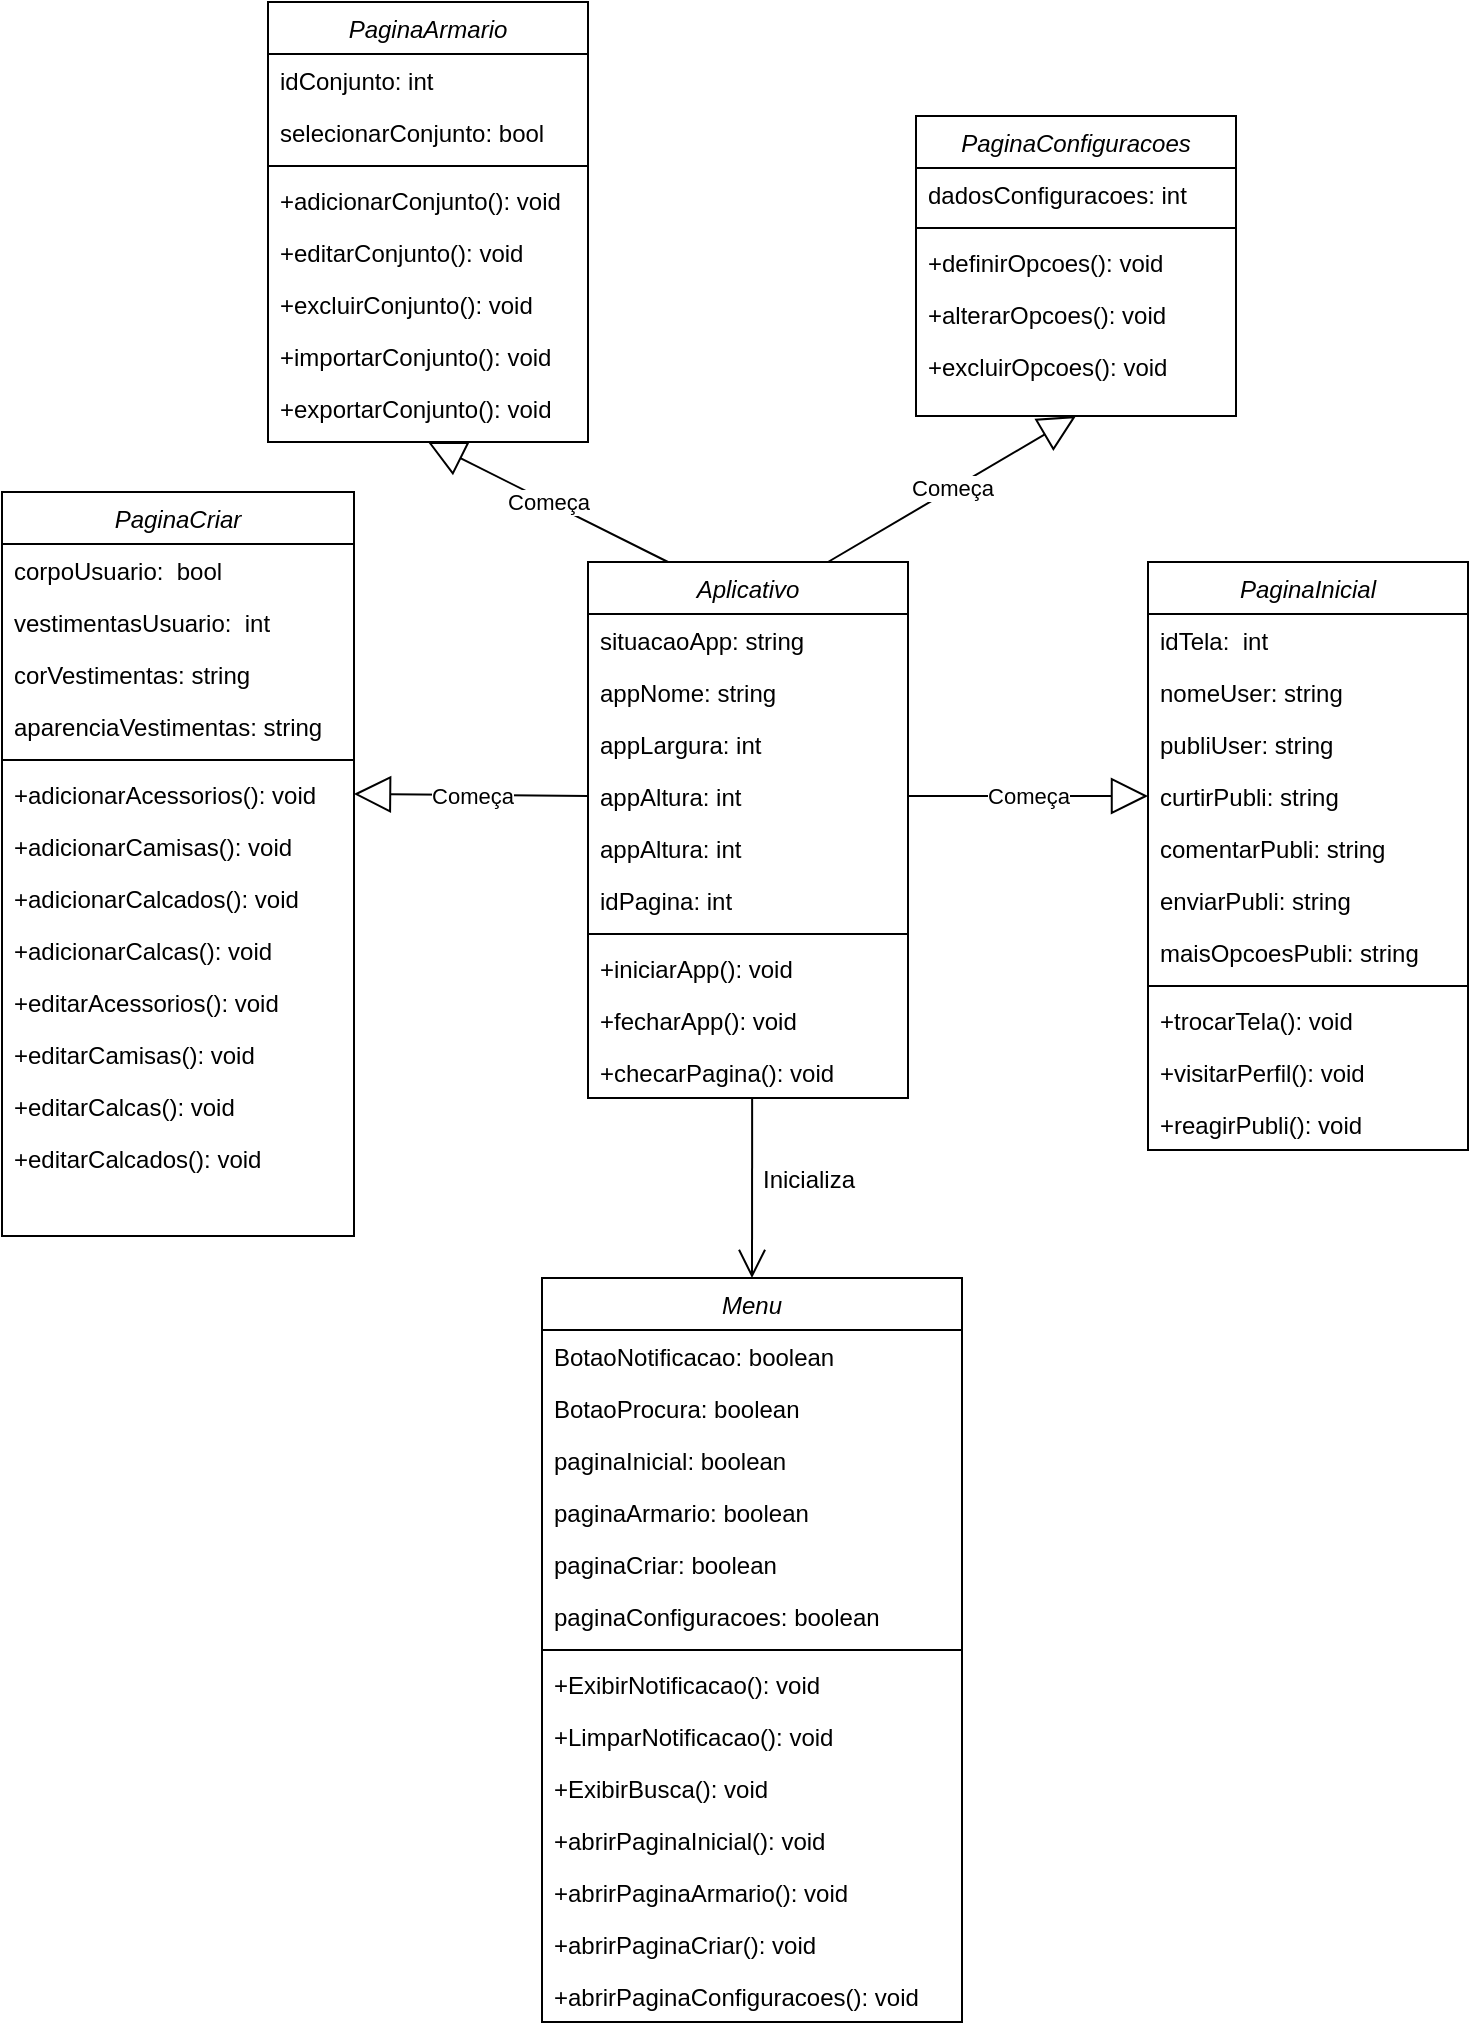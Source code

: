 <mxfile version="17.2.4" type="github">
  <diagram id="C5RBs43oDa-KdzZeNtuy" name="Page-1">
    <mxGraphModel dx="1123" dy="1645" grid="1" gridSize="10" guides="1" tooltips="1" connect="1" arrows="1" fold="1" page="1" pageScale="1" pageWidth="827" pageHeight="1169" math="0" shadow="0">
      <root>
        <mxCell id="WIyWlLk6GJQsqaUBKTNV-0" />
        <mxCell id="WIyWlLk6GJQsqaUBKTNV-1" parent="WIyWlLk6GJQsqaUBKTNV-0" />
        <mxCell id="zkfFHV4jXpPFQw0GAbJ--0" value="PaginaInicial" style="swimlane;fontStyle=2;align=center;verticalAlign=top;childLayout=stackLayout;horizontal=1;startSize=26;horizontalStack=0;resizeParent=1;resizeLast=0;collapsible=1;marginBottom=0;rounded=0;shadow=0;strokeWidth=1;" parent="WIyWlLk6GJQsqaUBKTNV-1" vertex="1">
          <mxGeometry x="593" y="140" width="160" height="294" as="geometry">
            <mxRectangle x="70" y="120" width="160" height="26" as="alternateBounds" />
          </mxGeometry>
        </mxCell>
        <mxCell id="zkfFHV4jXpPFQw0GAbJ--1" value="idTela:  int" style="text;align=left;verticalAlign=top;spacingLeft=4;spacingRight=4;overflow=hidden;rotatable=0;points=[[0,0.5],[1,0.5]];portConstraint=eastwest;" parent="zkfFHV4jXpPFQw0GAbJ--0" vertex="1">
          <mxGeometry y="26" width="160" height="26" as="geometry" />
        </mxCell>
        <mxCell id="zkfFHV4jXpPFQw0GAbJ--2" value="nomeUser: string" style="text;align=left;verticalAlign=top;spacingLeft=4;spacingRight=4;overflow=hidden;rotatable=0;points=[[0,0.5],[1,0.5]];portConstraint=eastwest;rounded=0;shadow=0;html=0;" parent="zkfFHV4jXpPFQw0GAbJ--0" vertex="1">
          <mxGeometry y="52" width="160" height="26" as="geometry" />
        </mxCell>
        <mxCell id="5z1tcJMnXqktvCne2mLD-1" value="publiUser: string" style="text;align=left;verticalAlign=top;spacingLeft=4;spacingRight=4;overflow=hidden;rotatable=0;points=[[0,0.5],[1,0.5]];portConstraint=eastwest;rounded=0;shadow=0;html=0;" parent="zkfFHV4jXpPFQw0GAbJ--0" vertex="1">
          <mxGeometry y="78" width="160" height="26" as="geometry" />
        </mxCell>
        <mxCell id="5z1tcJMnXqktvCne2mLD-4" value="curtirPubli: string" style="text;align=left;verticalAlign=top;spacingLeft=4;spacingRight=4;overflow=hidden;rotatable=0;points=[[0,0.5],[1,0.5]];portConstraint=eastwest;rounded=0;shadow=0;html=0;" parent="zkfFHV4jXpPFQw0GAbJ--0" vertex="1">
          <mxGeometry y="104" width="160" height="26" as="geometry" />
        </mxCell>
        <mxCell id="5z1tcJMnXqktvCne2mLD-3" value="comentarPubli: string" style="text;align=left;verticalAlign=top;spacingLeft=4;spacingRight=4;overflow=hidden;rotatable=0;points=[[0,0.5],[1,0.5]];portConstraint=eastwest;rounded=0;shadow=0;html=0;" parent="zkfFHV4jXpPFQw0GAbJ--0" vertex="1">
          <mxGeometry y="130" width="160" height="26" as="geometry" />
        </mxCell>
        <mxCell id="DCXyDvLx-K_maOR0K6sn-16" value="enviarPubli: string" style="text;align=left;verticalAlign=top;spacingLeft=4;spacingRight=4;overflow=hidden;rotatable=0;points=[[0,0.5],[1,0.5]];portConstraint=eastwest;rounded=0;shadow=0;html=0;" vertex="1" parent="zkfFHV4jXpPFQw0GAbJ--0">
          <mxGeometry y="156" width="160" height="26" as="geometry" />
        </mxCell>
        <mxCell id="5z1tcJMnXqktvCne2mLD-5" value="maisOpcoesPubli: string" style="text;align=left;verticalAlign=top;spacingLeft=4;spacingRight=4;overflow=hidden;rotatable=0;points=[[0,0.5],[1,0.5]];portConstraint=eastwest;rounded=0;shadow=0;html=0;" parent="zkfFHV4jXpPFQw0GAbJ--0" vertex="1">
          <mxGeometry y="182" width="160" height="26" as="geometry" />
        </mxCell>
        <mxCell id="zkfFHV4jXpPFQw0GAbJ--4" value="" style="line;html=1;strokeWidth=1;align=left;verticalAlign=middle;spacingTop=-1;spacingLeft=3;spacingRight=3;rotatable=0;labelPosition=right;points=[];portConstraint=eastwest;" parent="zkfFHV4jXpPFQw0GAbJ--0" vertex="1">
          <mxGeometry y="208" width="160" height="8" as="geometry" />
        </mxCell>
        <mxCell id="DCXyDvLx-K_maOR0K6sn-18" value="+trocarTela(): void" style="text;align=left;verticalAlign=top;spacingLeft=4;spacingRight=4;overflow=hidden;rotatable=0;points=[[0,0.5],[1,0.5]];portConstraint=eastwest;rounded=0;shadow=0;html=0;" vertex="1" parent="zkfFHV4jXpPFQw0GAbJ--0">
          <mxGeometry y="216" width="160" height="26" as="geometry" />
        </mxCell>
        <mxCell id="DCXyDvLx-K_maOR0K6sn-17" value="+visitarPerfil(): void" style="text;align=left;verticalAlign=top;spacingLeft=4;spacingRight=4;overflow=hidden;rotatable=0;points=[[0,0.5],[1,0.5]];portConstraint=eastwest;rounded=0;shadow=0;html=0;" vertex="1" parent="zkfFHV4jXpPFQw0GAbJ--0">
          <mxGeometry y="242" width="160" height="26" as="geometry" />
        </mxCell>
        <mxCell id="DCXyDvLx-K_maOR0K6sn-15" value="+reagirPubli(): void" style="text;align=left;verticalAlign=top;spacingLeft=4;spacingRight=4;overflow=hidden;rotatable=0;points=[[0,0.5],[1,0.5]];portConstraint=eastwest;rounded=0;shadow=0;html=0;" vertex="1" parent="zkfFHV4jXpPFQw0GAbJ--0">
          <mxGeometry y="268" width="160" height="26" as="geometry" />
        </mxCell>
        <mxCell id="1XNj6yt8OWHeHNiZVAUw-0" value="Menu" style="swimlane;fontStyle=2;align=center;verticalAlign=top;childLayout=stackLayout;horizontal=1;startSize=26;horizontalStack=0;resizeParent=1;resizeLast=0;collapsible=1;marginBottom=0;rounded=0;shadow=0;strokeWidth=1;" parent="WIyWlLk6GJQsqaUBKTNV-1" vertex="1">
          <mxGeometry x="290" y="498" width="210" height="372" as="geometry">
            <mxRectangle x="230" y="140" width="160" height="26" as="alternateBounds" />
          </mxGeometry>
        </mxCell>
        <mxCell id="1XNj6yt8OWHeHNiZVAUw-13" value="BotaoNotificacao: boolean" style="text;align=left;verticalAlign=top;spacingLeft=4;spacingRight=4;overflow=hidden;rotatable=0;points=[[0,0.5],[1,0.5]];portConstraint=eastwest;rounded=0;shadow=0;html=0;" parent="1XNj6yt8OWHeHNiZVAUw-0" vertex="1">
          <mxGeometry y="26" width="210" height="26" as="geometry" />
        </mxCell>
        <mxCell id="1XNj6yt8OWHeHNiZVAUw-14" value="BotaoProcura: boolean" style="text;align=left;verticalAlign=top;spacingLeft=4;spacingRight=4;overflow=hidden;rotatable=0;points=[[0,0.5],[1,0.5]];portConstraint=eastwest;rounded=0;shadow=0;html=0;" parent="1XNj6yt8OWHeHNiZVAUw-0" vertex="1">
          <mxGeometry y="52" width="210" height="26" as="geometry" />
        </mxCell>
        <mxCell id="DCXyDvLx-K_maOR0K6sn-10" value="paginaInicial: boolean" style="text;align=left;verticalAlign=top;spacingLeft=4;spacingRight=4;overflow=hidden;rotatable=0;points=[[0,0.5],[1,0.5]];portConstraint=eastwest;rounded=0;shadow=0;html=0;" vertex="1" parent="1XNj6yt8OWHeHNiZVAUw-0">
          <mxGeometry y="78" width="210" height="26" as="geometry" />
        </mxCell>
        <mxCell id="DCXyDvLx-K_maOR0K6sn-8" value="paginaArmario: boolean" style="text;align=left;verticalAlign=top;spacingLeft=4;spacingRight=4;overflow=hidden;rotatable=0;points=[[0,0.5],[1,0.5]];portConstraint=eastwest;rounded=0;shadow=0;html=0;" vertex="1" parent="1XNj6yt8OWHeHNiZVAUw-0">
          <mxGeometry y="104" width="210" height="26" as="geometry" />
        </mxCell>
        <mxCell id="DCXyDvLx-K_maOR0K6sn-9" value="paginaCriar: boolean" style="text;align=left;verticalAlign=top;spacingLeft=4;spacingRight=4;overflow=hidden;rotatable=0;points=[[0,0.5],[1,0.5]];portConstraint=eastwest;rounded=0;shadow=0;html=0;" vertex="1" parent="1XNj6yt8OWHeHNiZVAUw-0">
          <mxGeometry y="130" width="210" height="26" as="geometry" />
        </mxCell>
        <mxCell id="DCXyDvLx-K_maOR0K6sn-7" value="paginaConfiguracoes: boolean" style="text;align=left;verticalAlign=top;spacingLeft=4;spacingRight=4;overflow=hidden;rotatable=0;points=[[0,0.5],[1,0.5]];portConstraint=eastwest;rounded=0;shadow=0;html=0;" vertex="1" parent="1XNj6yt8OWHeHNiZVAUw-0">
          <mxGeometry y="156" width="210" height="26" as="geometry" />
        </mxCell>
        <mxCell id="DCXyDvLx-K_maOR0K6sn-3" value="" style="line;html=1;strokeWidth=1;align=left;verticalAlign=middle;spacingTop=-1;spacingLeft=3;spacingRight=3;rotatable=0;labelPosition=right;points=[];portConstraint=eastwest;" vertex="1" parent="1XNj6yt8OWHeHNiZVAUw-0">
          <mxGeometry y="182" width="210" height="8" as="geometry" />
        </mxCell>
        <mxCell id="1XNj6yt8OWHeHNiZVAUw-15" value="+ExibirNotificacao(): void" style="text;align=left;verticalAlign=top;spacingLeft=4;spacingRight=4;overflow=hidden;rotatable=0;points=[[0,0.5],[1,0.5]];portConstraint=eastwest;rounded=0;shadow=0;html=0;" parent="1XNj6yt8OWHeHNiZVAUw-0" vertex="1">
          <mxGeometry y="190" width="210" height="26" as="geometry" />
        </mxCell>
        <mxCell id="1XNj6yt8OWHeHNiZVAUw-16" value="+LimparNotificacao(): void" style="text;align=left;verticalAlign=top;spacingLeft=4;spacingRight=4;overflow=hidden;rotatable=0;points=[[0,0.5],[1,0.5]];portConstraint=eastwest;rounded=0;shadow=0;html=0;" parent="1XNj6yt8OWHeHNiZVAUw-0" vertex="1">
          <mxGeometry y="216" width="210" height="26" as="geometry" />
        </mxCell>
        <mxCell id="DCXyDvLx-K_maOR0K6sn-11" value="+ExibirBusca(): void" style="text;align=left;verticalAlign=top;spacingLeft=4;spacingRight=4;overflow=hidden;rotatable=0;points=[[0,0.5],[1,0.5]];portConstraint=eastwest;rounded=0;shadow=0;html=0;" vertex="1" parent="1XNj6yt8OWHeHNiZVAUw-0">
          <mxGeometry y="242" width="210" height="26" as="geometry" />
        </mxCell>
        <mxCell id="DCXyDvLx-K_maOR0K6sn-12" value="+abrirPaginaInicial(): void" style="text;align=left;verticalAlign=top;spacingLeft=4;spacingRight=4;overflow=hidden;rotatable=0;points=[[0,0.5],[1,0.5]];portConstraint=eastwest;rounded=0;shadow=0;html=0;" vertex="1" parent="1XNj6yt8OWHeHNiZVAUw-0">
          <mxGeometry y="268" width="210" height="26" as="geometry" />
        </mxCell>
        <mxCell id="DCXyDvLx-K_maOR0K6sn-13" value="+abrirPaginaArmario(): void" style="text;align=left;verticalAlign=top;spacingLeft=4;spacingRight=4;overflow=hidden;rotatable=0;points=[[0,0.5],[1,0.5]];portConstraint=eastwest;rounded=0;shadow=0;html=0;" vertex="1" parent="1XNj6yt8OWHeHNiZVAUw-0">
          <mxGeometry y="294" width="210" height="26" as="geometry" />
        </mxCell>
        <mxCell id="DCXyDvLx-K_maOR0K6sn-14" value="+abrirPaginaCriar(): void" style="text;align=left;verticalAlign=top;spacingLeft=4;spacingRight=4;overflow=hidden;rotatable=0;points=[[0,0.5],[1,0.5]];portConstraint=eastwest;rounded=0;shadow=0;html=0;" vertex="1" parent="1XNj6yt8OWHeHNiZVAUw-0">
          <mxGeometry y="320" width="210" height="26" as="geometry" />
        </mxCell>
        <mxCell id="1XNj6yt8OWHeHNiZVAUw-17" value="+abrirPaginaConfiguracoes(): void" style="text;align=left;verticalAlign=top;spacingLeft=4;spacingRight=4;overflow=hidden;rotatable=0;points=[[0,0.5],[1,0.5]];portConstraint=eastwest;rounded=0;shadow=0;html=0;" parent="1XNj6yt8OWHeHNiZVAUw-0" vertex="1">
          <mxGeometry y="346" width="210" height="26" as="geometry" />
        </mxCell>
        <mxCell id="DCXyDvLx-K_maOR0K6sn-19" value="PaginaCriar" style="swimlane;fontStyle=2;align=center;verticalAlign=top;childLayout=stackLayout;horizontal=1;startSize=26;horizontalStack=0;resizeParent=1;resizeLast=0;collapsible=1;marginBottom=0;rounded=0;shadow=0;strokeWidth=1;" vertex="1" parent="WIyWlLk6GJQsqaUBKTNV-1">
          <mxGeometry x="20" y="105" width="176" height="372" as="geometry">
            <mxRectangle x="70" y="120" width="160" height="26" as="alternateBounds" />
          </mxGeometry>
        </mxCell>
        <mxCell id="DCXyDvLx-K_maOR0K6sn-20" value="corpoUsuario:  bool" style="text;align=left;verticalAlign=top;spacingLeft=4;spacingRight=4;overflow=hidden;rotatable=0;points=[[0,0.5],[1,0.5]];portConstraint=eastwest;" vertex="1" parent="DCXyDvLx-K_maOR0K6sn-19">
          <mxGeometry y="26" width="176" height="26" as="geometry" />
        </mxCell>
        <mxCell id="DCXyDvLx-K_maOR0K6sn-21" value="vestimentasUsuario:  int" style="text;align=left;verticalAlign=top;spacingLeft=4;spacingRight=4;overflow=hidden;rotatable=0;points=[[0,0.5],[1,0.5]];portConstraint=eastwest;rounded=0;shadow=0;html=0;" vertex="1" parent="DCXyDvLx-K_maOR0K6sn-19">
          <mxGeometry y="52" width="176" height="26" as="geometry" />
        </mxCell>
        <mxCell id="DCXyDvLx-K_maOR0K6sn-74" value="corVestimentas: string" style="text;align=left;verticalAlign=top;spacingLeft=4;spacingRight=4;overflow=hidden;rotatable=0;points=[[0,0.5],[1,0.5]];portConstraint=eastwest;" vertex="1" parent="DCXyDvLx-K_maOR0K6sn-19">
          <mxGeometry y="78" width="176" height="26" as="geometry" />
        </mxCell>
        <mxCell id="DCXyDvLx-K_maOR0K6sn-75" value="aparenciaVestimentas: string" style="text;align=left;verticalAlign=top;spacingLeft=4;spacingRight=4;overflow=hidden;rotatable=0;points=[[0,0.5],[1,0.5]];portConstraint=eastwest;" vertex="1" parent="DCXyDvLx-K_maOR0K6sn-19">
          <mxGeometry y="104" width="176" height="26" as="geometry" />
        </mxCell>
        <mxCell id="DCXyDvLx-K_maOR0K6sn-27" value="" style="line;html=1;strokeWidth=1;align=left;verticalAlign=middle;spacingTop=-1;spacingLeft=3;spacingRight=3;rotatable=0;labelPosition=right;points=[];portConstraint=eastwest;" vertex="1" parent="DCXyDvLx-K_maOR0K6sn-19">
          <mxGeometry y="130" width="176" height="8" as="geometry" />
        </mxCell>
        <mxCell id="DCXyDvLx-K_maOR0K6sn-28" value="+adicionarAcessorios(): void" style="text;align=left;verticalAlign=top;spacingLeft=4;spacingRight=4;overflow=hidden;rotatable=0;points=[[0,0.5],[1,0.5]];portConstraint=eastwest;rounded=0;shadow=0;html=0;" vertex="1" parent="DCXyDvLx-K_maOR0K6sn-19">
          <mxGeometry y="138" width="176" height="26" as="geometry" />
        </mxCell>
        <mxCell id="DCXyDvLx-K_maOR0K6sn-76" value="+adicionarCamisas(): void" style="text;align=left;verticalAlign=top;spacingLeft=4;spacingRight=4;overflow=hidden;rotatable=0;points=[[0,0.5],[1,0.5]];portConstraint=eastwest;rounded=0;shadow=0;html=0;" vertex="1" parent="DCXyDvLx-K_maOR0K6sn-19">
          <mxGeometry y="164" width="176" height="26" as="geometry" />
        </mxCell>
        <mxCell id="DCXyDvLx-K_maOR0K6sn-79" value="+adicionarCalcados(): void" style="text;align=left;verticalAlign=top;spacingLeft=4;spacingRight=4;overflow=hidden;rotatable=0;points=[[0,0.5],[1,0.5]];portConstraint=eastwest;rounded=0;shadow=0;html=0;" vertex="1" parent="DCXyDvLx-K_maOR0K6sn-19">
          <mxGeometry y="190" width="176" height="26" as="geometry" />
        </mxCell>
        <mxCell id="DCXyDvLx-K_maOR0K6sn-78" value="+adicionarCalcas(): void" style="text;align=left;verticalAlign=top;spacingLeft=4;spacingRight=4;overflow=hidden;rotatable=0;points=[[0,0.5],[1,0.5]];portConstraint=eastwest;rounded=0;shadow=0;html=0;" vertex="1" parent="DCXyDvLx-K_maOR0K6sn-19">
          <mxGeometry y="216" width="176" height="26" as="geometry" />
        </mxCell>
        <mxCell id="DCXyDvLx-K_maOR0K6sn-77" value="+editarAcessorios(): void" style="text;align=left;verticalAlign=top;spacingLeft=4;spacingRight=4;overflow=hidden;rotatable=0;points=[[0,0.5],[1,0.5]];portConstraint=eastwest;rounded=0;shadow=0;html=0;" vertex="1" parent="DCXyDvLx-K_maOR0K6sn-19">
          <mxGeometry y="242" width="176" height="26" as="geometry" />
        </mxCell>
        <mxCell id="DCXyDvLx-K_maOR0K6sn-33" value="+editarCamisas(): void" style="text;align=left;verticalAlign=top;spacingLeft=4;spacingRight=4;overflow=hidden;rotatable=0;points=[[0,0.5],[1,0.5]];portConstraint=eastwest;rounded=0;shadow=0;html=0;" vertex="1" parent="DCXyDvLx-K_maOR0K6sn-19">
          <mxGeometry y="268" width="176" height="26" as="geometry" />
        </mxCell>
        <mxCell id="DCXyDvLx-K_maOR0K6sn-34" value="+editarCalcas(): void" style="text;align=left;verticalAlign=top;spacingLeft=4;spacingRight=4;overflow=hidden;rotatable=0;points=[[0,0.5],[1,0.5]];portConstraint=eastwest;rounded=0;shadow=0;html=0;" vertex="1" parent="DCXyDvLx-K_maOR0K6sn-19">
          <mxGeometry y="294" width="176" height="26" as="geometry" />
        </mxCell>
        <mxCell id="DCXyDvLx-K_maOR0K6sn-35" value="+editarCalcados(): void" style="text;align=left;verticalAlign=top;spacingLeft=4;spacingRight=4;overflow=hidden;rotatable=0;points=[[0,0.5],[1,0.5]];portConstraint=eastwest;rounded=0;shadow=0;html=0;" vertex="1" parent="DCXyDvLx-K_maOR0K6sn-19">
          <mxGeometry y="320" width="176" height="26" as="geometry" />
        </mxCell>
        <mxCell id="DCXyDvLx-K_maOR0K6sn-48" value="PaginaConfiguracoes" style="swimlane;fontStyle=2;align=center;verticalAlign=top;childLayout=stackLayout;horizontal=1;startSize=26;horizontalStack=0;resizeParent=1;resizeLast=0;collapsible=1;marginBottom=0;rounded=0;shadow=0;strokeWidth=1;" vertex="1" parent="WIyWlLk6GJQsqaUBKTNV-1">
          <mxGeometry x="477" y="-83" width="160" height="150" as="geometry">
            <mxRectangle x="70" y="120" width="160" height="26" as="alternateBounds" />
          </mxGeometry>
        </mxCell>
        <mxCell id="DCXyDvLx-K_maOR0K6sn-63" value="dadosConfiguracoes: int" style="text;align=left;verticalAlign=top;spacingLeft=4;spacingRight=4;overflow=hidden;rotatable=0;points=[[0,0.5],[1,0.5]];portConstraint=eastwest;" vertex="1" parent="DCXyDvLx-K_maOR0K6sn-48">
          <mxGeometry y="26" width="160" height="26" as="geometry" />
        </mxCell>
        <mxCell id="DCXyDvLx-K_maOR0K6sn-56" value="" style="line;html=1;strokeWidth=1;align=left;verticalAlign=middle;spacingTop=-1;spacingLeft=3;spacingRight=3;rotatable=0;labelPosition=right;points=[];portConstraint=eastwest;" vertex="1" parent="DCXyDvLx-K_maOR0K6sn-48">
          <mxGeometry y="52" width="160" height="8" as="geometry" />
        </mxCell>
        <mxCell id="DCXyDvLx-K_maOR0K6sn-49" value="+definirOpcoes(): void" style="text;align=left;verticalAlign=top;spacingLeft=4;spacingRight=4;overflow=hidden;rotatable=0;points=[[0,0.5],[1,0.5]];portConstraint=eastwest;" vertex="1" parent="DCXyDvLx-K_maOR0K6sn-48">
          <mxGeometry y="60" width="160" height="26" as="geometry" />
        </mxCell>
        <mxCell id="DCXyDvLx-K_maOR0K6sn-60" value="+alterarOpcoes(): void" style="text;align=left;verticalAlign=top;spacingLeft=4;spacingRight=4;overflow=hidden;rotatable=0;points=[[0,0.5],[1,0.5]];portConstraint=eastwest;" vertex="1" parent="DCXyDvLx-K_maOR0K6sn-48">
          <mxGeometry y="86" width="160" height="26" as="geometry" />
        </mxCell>
        <mxCell id="DCXyDvLx-K_maOR0K6sn-61" value="+excluirOpcoes(): void" style="text;align=left;verticalAlign=top;spacingLeft=4;spacingRight=4;overflow=hidden;rotatable=0;points=[[0,0.5],[1,0.5]];portConstraint=eastwest;" vertex="1" parent="DCXyDvLx-K_maOR0K6sn-48">
          <mxGeometry y="112" width="160" height="26" as="geometry" />
        </mxCell>
        <mxCell id="DCXyDvLx-K_maOR0K6sn-64" value="Aplicativo" style="swimlane;fontStyle=2;align=center;verticalAlign=top;childLayout=stackLayout;horizontal=1;startSize=26;horizontalStack=0;resizeParent=1;resizeLast=0;collapsible=1;marginBottom=0;rounded=0;shadow=0;strokeWidth=1;" vertex="1" parent="WIyWlLk6GJQsqaUBKTNV-1">
          <mxGeometry x="313" y="140" width="160" height="268" as="geometry">
            <mxRectangle x="70" y="120" width="160" height="26" as="alternateBounds" />
          </mxGeometry>
        </mxCell>
        <mxCell id="DCXyDvLx-K_maOR0K6sn-82" value="situacaoApp: string&#xa;" style="text;align=left;verticalAlign=top;spacingLeft=4;spacingRight=4;overflow=hidden;rotatable=0;points=[[0,0.5],[1,0.5]];portConstraint=eastwest;" vertex="1" parent="DCXyDvLx-K_maOR0K6sn-64">
          <mxGeometry y="26" width="160" height="26" as="geometry" />
        </mxCell>
        <mxCell id="DCXyDvLx-K_maOR0K6sn-65" value="appNome: string&#xa;" style="text;align=left;verticalAlign=top;spacingLeft=4;spacingRight=4;overflow=hidden;rotatable=0;points=[[0,0.5],[1,0.5]];portConstraint=eastwest;" vertex="1" parent="DCXyDvLx-K_maOR0K6sn-64">
          <mxGeometry y="52" width="160" height="26" as="geometry" />
        </mxCell>
        <mxCell id="DCXyDvLx-K_maOR0K6sn-71" value="appLargura: int" style="text;align=left;verticalAlign=top;spacingLeft=4;spacingRight=4;overflow=hidden;rotatable=0;points=[[0,0.5],[1,0.5]];portConstraint=eastwest;" vertex="1" parent="DCXyDvLx-K_maOR0K6sn-64">
          <mxGeometry y="78" width="160" height="26" as="geometry" />
        </mxCell>
        <mxCell id="DCXyDvLx-K_maOR0K6sn-72" value="appAltura: int" style="text;align=left;verticalAlign=top;spacingLeft=4;spacingRight=4;overflow=hidden;rotatable=0;points=[[0,0.5],[1,0.5]];portConstraint=eastwest;" vertex="1" parent="DCXyDvLx-K_maOR0K6sn-64">
          <mxGeometry y="104" width="160" height="26" as="geometry" />
        </mxCell>
        <mxCell id="DCXyDvLx-K_maOR0K6sn-89" value="appAltura: int" style="text;align=left;verticalAlign=top;spacingLeft=4;spacingRight=4;overflow=hidden;rotatable=0;points=[[0,0.5],[1,0.5]];portConstraint=eastwest;" vertex="1" parent="DCXyDvLx-K_maOR0K6sn-64">
          <mxGeometry y="130" width="160" height="26" as="geometry" />
        </mxCell>
        <mxCell id="DCXyDvLx-K_maOR0K6sn-73" value="idPagina: int" style="text;align=left;verticalAlign=top;spacingLeft=4;spacingRight=4;overflow=hidden;rotatable=0;points=[[0,0.5],[1,0.5]];portConstraint=eastwest;" vertex="1" parent="DCXyDvLx-K_maOR0K6sn-64">
          <mxGeometry y="156" width="160" height="26" as="geometry" />
        </mxCell>
        <mxCell id="DCXyDvLx-K_maOR0K6sn-66" value="" style="line;html=1;strokeWidth=1;align=left;verticalAlign=middle;spacingTop=-1;spacingLeft=3;spacingRight=3;rotatable=0;labelPosition=right;points=[];portConstraint=eastwest;" vertex="1" parent="DCXyDvLx-K_maOR0K6sn-64">
          <mxGeometry y="182" width="160" height="8" as="geometry" />
        </mxCell>
        <mxCell id="DCXyDvLx-K_maOR0K6sn-85" value="+iniciarApp(): void" style="text;align=left;verticalAlign=top;spacingLeft=4;spacingRight=4;overflow=hidden;rotatable=0;points=[[0,0.5],[1,0.5]];portConstraint=eastwest;" vertex="1" parent="DCXyDvLx-K_maOR0K6sn-64">
          <mxGeometry y="190" width="160" height="26" as="geometry" />
        </mxCell>
        <mxCell id="DCXyDvLx-K_maOR0K6sn-86" value="+fecharApp(): void" style="text;align=left;verticalAlign=top;spacingLeft=4;spacingRight=4;overflow=hidden;rotatable=0;points=[[0,0.5],[1,0.5]];portConstraint=eastwest;" vertex="1" parent="DCXyDvLx-K_maOR0K6sn-64">
          <mxGeometry y="216" width="160" height="26" as="geometry" />
        </mxCell>
        <mxCell id="DCXyDvLx-K_maOR0K6sn-81" value="+checarPagina(): void" style="text;align=left;verticalAlign=top;spacingLeft=4;spacingRight=4;overflow=hidden;rotatable=0;points=[[0,0.5],[1,0.5]];portConstraint=eastwest;" vertex="1" parent="DCXyDvLx-K_maOR0K6sn-64">
          <mxGeometry y="242" width="160" height="26" as="geometry" />
        </mxCell>
        <mxCell id="DCXyDvLx-K_maOR0K6sn-91" value="" style="endArrow=open;endFill=1;endSize=12;html=1;rounded=0;entryX=0.5;entryY=0;entryDx=0;entryDy=0;exitX=0.513;exitY=1;exitDx=0;exitDy=0;exitPerimeter=0;" edge="1" parent="WIyWlLk6GJQsqaUBKTNV-1" source="DCXyDvLx-K_maOR0K6sn-81" target="1XNj6yt8OWHeHNiZVAUw-0">
          <mxGeometry width="160" relative="1" as="geometry">
            <mxPoint x="423" y="429" as="sourcePoint" />
            <mxPoint x="503" y="434" as="targetPoint" />
          </mxGeometry>
        </mxCell>
        <mxCell id="DCXyDvLx-K_maOR0K6sn-92" value="Inicializa" style="text;html=1;resizable=0;autosize=1;align=center;verticalAlign=middle;points=[];fillColor=none;strokeColor=none;rounded=0;" vertex="1" parent="WIyWlLk6GJQsqaUBKTNV-1">
          <mxGeometry x="393" y="439" width="60" height="20" as="geometry" />
        </mxCell>
        <mxCell id="DCXyDvLx-K_maOR0K6sn-93" value="Começa" style="endArrow=block;endSize=16;endFill=0;html=1;rounded=0;exitX=1;exitY=0.5;exitDx=0;exitDy=0;entryX=0;entryY=0.5;entryDx=0;entryDy=0;" edge="1" parent="WIyWlLk6GJQsqaUBKTNV-1" source="DCXyDvLx-K_maOR0K6sn-72" target="5z1tcJMnXqktvCne2mLD-4">
          <mxGeometry width="160" relative="1" as="geometry">
            <mxPoint x="463" y="256.5" as="sourcePoint" />
            <mxPoint x="593" y="259" as="targetPoint" />
          </mxGeometry>
        </mxCell>
        <mxCell id="DCXyDvLx-K_maOR0K6sn-94" value="Começa" style="endArrow=block;endSize=16;endFill=0;html=1;rounded=0;exitX=0.75;exitY=0;exitDx=0;exitDy=0;entryX=0.5;entryY=1;entryDx=0;entryDy=0;" edge="1" parent="WIyWlLk6GJQsqaUBKTNV-1" source="DCXyDvLx-K_maOR0K6sn-64" target="DCXyDvLx-K_maOR0K6sn-48">
          <mxGeometry width="160" relative="1" as="geometry">
            <mxPoint x="393" y="120" as="sourcePoint" />
            <mxPoint x="513" y="120" as="targetPoint" />
          </mxGeometry>
        </mxCell>
        <mxCell id="DCXyDvLx-K_maOR0K6sn-95" value="PaginaArmario" style="swimlane;fontStyle=2;align=center;verticalAlign=top;childLayout=stackLayout;horizontal=1;startSize=26;horizontalStack=0;resizeParent=1;resizeLast=0;collapsible=1;marginBottom=0;rounded=0;shadow=0;strokeWidth=1;" vertex="1" parent="WIyWlLk6GJQsqaUBKTNV-1">
          <mxGeometry x="153" y="-140" width="160" height="220" as="geometry">
            <mxRectangle x="70" y="120" width="160" height="26" as="alternateBounds" />
          </mxGeometry>
        </mxCell>
        <mxCell id="DCXyDvLx-K_maOR0K6sn-96" value="idConjunto: int" style="text;align=left;verticalAlign=top;spacingLeft=4;spacingRight=4;overflow=hidden;rotatable=0;points=[[0,0.5],[1,0.5]];portConstraint=eastwest;" vertex="1" parent="DCXyDvLx-K_maOR0K6sn-95">
          <mxGeometry y="26" width="160" height="26" as="geometry" />
        </mxCell>
        <mxCell id="DCXyDvLx-K_maOR0K6sn-97" value="selecionarConjunto: bool" style="text;align=left;verticalAlign=top;spacingLeft=4;spacingRight=4;overflow=hidden;rotatable=0;points=[[0,0.5],[1,0.5]];portConstraint=eastwest;rounded=0;shadow=0;html=0;" vertex="1" parent="DCXyDvLx-K_maOR0K6sn-95">
          <mxGeometry y="52" width="160" height="26" as="geometry" />
        </mxCell>
        <mxCell id="DCXyDvLx-K_maOR0K6sn-98" value="" style="line;html=1;strokeWidth=1;align=left;verticalAlign=middle;spacingTop=-1;spacingLeft=3;spacingRight=3;rotatable=0;labelPosition=right;points=[];portConstraint=eastwest;" vertex="1" parent="DCXyDvLx-K_maOR0K6sn-95">
          <mxGeometry y="78" width="160" height="8" as="geometry" />
        </mxCell>
        <mxCell id="DCXyDvLx-K_maOR0K6sn-99" value="+adicionarConjunto(): void" style="text;align=left;verticalAlign=top;spacingLeft=4;spacingRight=4;overflow=hidden;rotatable=0;points=[[0,0.5],[1,0.5]];portConstraint=eastwest;rounded=0;shadow=0;html=0;" vertex="1" parent="DCXyDvLx-K_maOR0K6sn-95">
          <mxGeometry y="86" width="160" height="26" as="geometry" />
        </mxCell>
        <mxCell id="DCXyDvLx-K_maOR0K6sn-100" value="+editarConjunto(): void" style="text;align=left;verticalAlign=top;spacingLeft=4;spacingRight=4;overflow=hidden;rotatable=0;points=[[0,0.5],[1,0.5]];portConstraint=eastwest;rounded=0;shadow=0;html=0;" vertex="1" parent="DCXyDvLx-K_maOR0K6sn-95">
          <mxGeometry y="112" width="160" height="26" as="geometry" />
        </mxCell>
        <mxCell id="DCXyDvLx-K_maOR0K6sn-101" value="+excluirConjunto(): void" style="text;align=left;verticalAlign=top;spacingLeft=4;spacingRight=4;overflow=hidden;rotatable=0;points=[[0,0.5],[1,0.5]];portConstraint=eastwest;rounded=0;shadow=0;html=0;" vertex="1" parent="DCXyDvLx-K_maOR0K6sn-95">
          <mxGeometry y="138" width="160" height="26" as="geometry" />
        </mxCell>
        <mxCell id="DCXyDvLx-K_maOR0K6sn-102" value="+importarConjunto(): void" style="text;align=left;verticalAlign=top;spacingLeft=4;spacingRight=4;overflow=hidden;rotatable=0;points=[[0,0.5],[1,0.5]];portConstraint=eastwest;rounded=0;shadow=0;html=0;" vertex="1" parent="DCXyDvLx-K_maOR0K6sn-95">
          <mxGeometry y="164" width="160" height="26" as="geometry" />
        </mxCell>
        <mxCell id="DCXyDvLx-K_maOR0K6sn-103" value="+exportarConjunto(): void" style="text;align=left;verticalAlign=top;spacingLeft=4;spacingRight=4;overflow=hidden;rotatable=0;points=[[0,0.5],[1,0.5]];portConstraint=eastwest;rounded=0;shadow=0;html=0;" vertex="1" parent="DCXyDvLx-K_maOR0K6sn-95">
          <mxGeometry y="190" width="160" height="26" as="geometry" />
        </mxCell>
        <mxCell id="DCXyDvLx-K_maOR0K6sn-104" value="Começa" style="endArrow=block;endSize=16;endFill=0;html=1;rounded=0;entryX=0.5;entryY=1;entryDx=0;entryDy=0;exitX=0.25;exitY=0;exitDx=0;exitDy=0;" edge="1" parent="WIyWlLk6GJQsqaUBKTNV-1" source="DCXyDvLx-K_maOR0K6sn-64" target="DCXyDvLx-K_maOR0K6sn-95">
          <mxGeometry width="160" relative="1" as="geometry">
            <mxPoint x="403" y="150" as="sourcePoint" />
            <mxPoint x="567" y="77" as="targetPoint" />
          </mxGeometry>
        </mxCell>
        <mxCell id="DCXyDvLx-K_maOR0K6sn-105" value="Começa" style="endArrow=block;endSize=16;endFill=0;html=1;rounded=0;exitX=0;exitY=0.5;exitDx=0;exitDy=0;entryX=1;entryY=0.5;entryDx=0;entryDy=0;" edge="1" parent="WIyWlLk6GJQsqaUBKTNV-1" source="DCXyDvLx-K_maOR0K6sn-72" target="DCXyDvLx-K_maOR0K6sn-28">
          <mxGeometry width="160" relative="1" as="geometry">
            <mxPoint x="483" y="267" as="sourcePoint" />
            <mxPoint x="603" y="267" as="targetPoint" />
          </mxGeometry>
        </mxCell>
      </root>
    </mxGraphModel>
  </diagram>
</mxfile>
